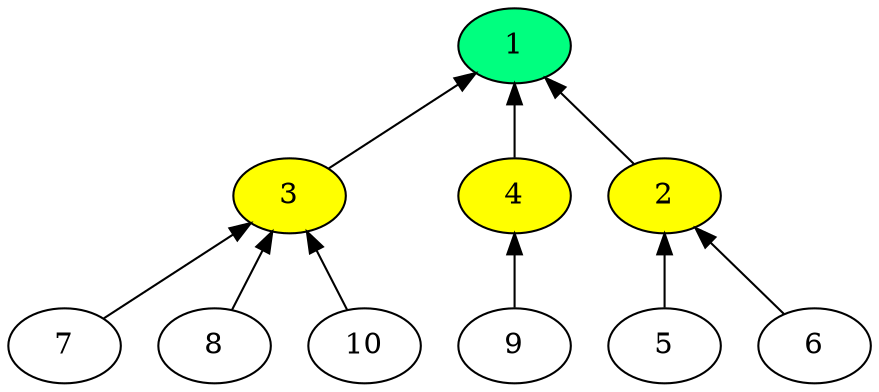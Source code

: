 digraph time_source_tree {
  rankdir="BT";
  "2" -> "1";
  "3" -> "1";
  "4" -> "1";
  "5" -> "2";
  "6" -> "2";
  "7" -> "3";
  "8" -> "3";
  "9" -> "4";
  "10" -> "3";
  "1" [fillcolor="yellow" style="filled"];
  "2" [fillcolor="yellow" style="filled"];
  "3" [fillcolor="yellow" style="filled"];
  "4" [fillcolor="yellow" style="filled"];
  "1" [rank="source" fillcolor="#00FF7F" style="filled"];
}
